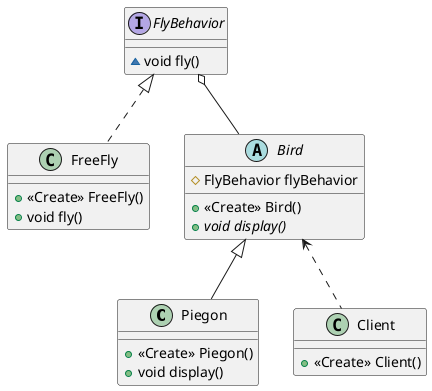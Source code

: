 @startuml
class Piegon {
+ <<Create>> Piegon()
+ void display()
}

class FreeFly {
+ <<Create>> FreeFly()
+ void fly()
}

class Client {
+ <<Create>> Client()
}


abstract class Bird {
# FlyBehavior flyBehavior
+ <<Create>> Bird()
+ {abstract}void display()
}


interface FlyBehavior {
~ void fly()
}



Bird <|-- Piegon
FlyBehavior <|.. FreeFly
FlyBehavior o-- Bird
Bird <.. Client
@enduml